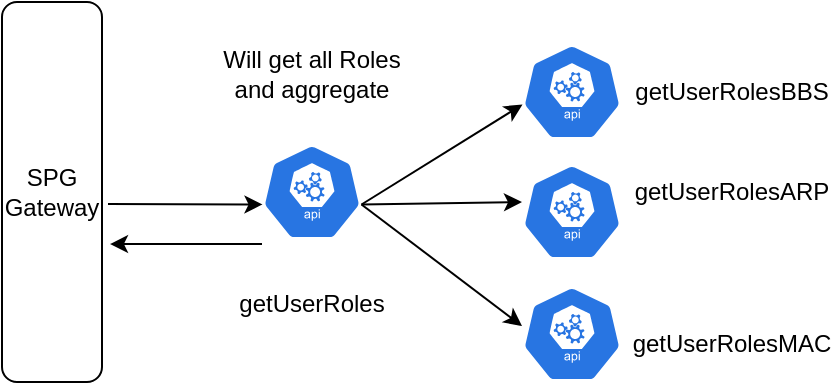<mxfile version="12.9.12" type="github">
  <diagram id="0YmeTHWjYfPRpYYDwxrL" name="Page-1">
    <mxGraphModel dx="1422" dy="794" grid="1" gridSize="10" guides="1" tooltips="1" connect="1" arrows="1" fold="1" page="1" pageScale="1" pageWidth="850" pageHeight="1100" math="0" shadow="0">
      <root>
        <mxCell id="0" />
        <mxCell id="1" parent="0" />
        <mxCell id="RXy6Gve5I_f9uBOAOerP-1" value="" style="html=1;dashed=0;whitespace=wrap;fillColor=#2875E2;strokeColor=#ffffff;points=[[0.005,0.63,0],[0.1,0.2,0],[0.9,0.2,0],[0.5,0,0],[0.995,0.63,0],[0.72,0.99,0],[0.5,1,0],[0.28,0.99,0]];shape=mxgraph.kubernetes.icon;prIcon=api" vertex="1" parent="1">
          <mxGeometry x="190" y="300" width="50" height="48" as="geometry" />
        </mxCell>
        <mxCell id="RXy6Gve5I_f9uBOAOerP-2" value="SPG&lt;br&gt;Gateway" style="rounded=1;whiteSpace=wrap;html=1;" vertex="1" parent="1">
          <mxGeometry x="60" y="229" width="50" height="190" as="geometry" />
        </mxCell>
        <mxCell id="RXy6Gve5I_f9uBOAOerP-3" value="getUserRoles" style="text;html=1;strokeColor=none;fillColor=none;align=center;verticalAlign=middle;whiteSpace=wrap;rounded=0;" vertex="1" parent="1">
          <mxGeometry x="195" y="370" width="40" height="20" as="geometry" />
        </mxCell>
        <mxCell id="RXy6Gve5I_f9uBOAOerP-4" value="" style="html=1;dashed=0;whitespace=wrap;fillColor=#2875E2;strokeColor=#ffffff;points=[[0.005,0.63,0],[0.1,0.2,0],[0.9,0.2,0],[0.5,0,0],[0.995,0.63,0],[0.72,0.99,0],[0.5,1,0],[0.28,0.99,0]];shape=mxgraph.kubernetes.icon;prIcon=api" vertex="1" parent="1">
          <mxGeometry x="320" y="250" width="50" height="48" as="geometry" />
        </mxCell>
        <mxCell id="RXy6Gve5I_f9uBOAOerP-5" value="" style="html=1;dashed=0;whitespace=wrap;fillColor=#2875E2;strokeColor=#ffffff;points=[[0.005,0.63,0],[0.1,0.2,0],[0.9,0.2,0],[0.5,0,0],[0.995,0.63,0],[0.72,0.99,0],[0.5,1,0],[0.28,0.99,0]];shape=mxgraph.kubernetes.icon;prIcon=api" vertex="1" parent="1">
          <mxGeometry x="320" y="310" width="50" height="48" as="geometry" />
        </mxCell>
        <mxCell id="RXy6Gve5I_f9uBOAOerP-6" value="" style="html=1;dashed=0;whitespace=wrap;fillColor=#2875E2;strokeColor=#ffffff;points=[[0.005,0.63,0],[0.1,0.2,0],[0.9,0.2,0],[0.5,0,0],[0.995,0.63,0],[0.72,0.99,0],[0.5,1,0],[0.28,0.99,0]];shape=mxgraph.kubernetes.icon;prIcon=api" vertex="1" parent="1">
          <mxGeometry x="320" y="371" width="50" height="48" as="geometry" />
        </mxCell>
        <mxCell id="RXy6Gve5I_f9uBOAOerP-7" value="" style="endArrow=classic;html=1;entryX=0.005;entryY=0.63;entryDx=0;entryDy=0;entryPerimeter=0;" edge="1" parent="1" target="RXy6Gve5I_f9uBOAOerP-1">
          <mxGeometry width="50" height="50" relative="1" as="geometry">
            <mxPoint x="113" y="330" as="sourcePoint" />
            <mxPoint x="170" y="310" as="targetPoint" />
          </mxGeometry>
        </mxCell>
        <mxCell id="RXy6Gve5I_f9uBOAOerP-8" value="" style="endArrow=classic;html=1;exitX=0.995;exitY=0.63;exitDx=0;exitDy=0;exitPerimeter=0;entryX=0.005;entryY=0.63;entryDx=0;entryDy=0;entryPerimeter=0;" edge="1" parent="1" source="RXy6Gve5I_f9uBOAOerP-1" target="RXy6Gve5I_f9uBOAOerP-4">
          <mxGeometry width="50" height="50" relative="1" as="geometry">
            <mxPoint x="240" y="360" as="sourcePoint" />
            <mxPoint x="290" y="310" as="targetPoint" />
          </mxGeometry>
        </mxCell>
        <mxCell id="RXy6Gve5I_f9uBOAOerP-9" value="" style="endArrow=classic;html=1;exitX=0.995;exitY=0.63;exitDx=0;exitDy=0;exitPerimeter=0;entryX=0;entryY=0.396;entryDx=0;entryDy=0;entryPerimeter=0;" edge="1" parent="1" source="RXy6Gve5I_f9uBOAOerP-1" target="RXy6Gve5I_f9uBOAOerP-5">
          <mxGeometry width="50" height="50" relative="1" as="geometry">
            <mxPoint x="250" y="380" as="sourcePoint" />
            <mxPoint x="300" y="330" as="targetPoint" />
          </mxGeometry>
        </mxCell>
        <mxCell id="RXy6Gve5I_f9uBOAOerP-10" value="" style="endArrow=classic;html=1;exitX=0.995;exitY=0.63;exitDx=0;exitDy=0;exitPerimeter=0;entryX=0;entryY=0.417;entryDx=0;entryDy=0;entryPerimeter=0;" edge="1" parent="1" source="RXy6Gve5I_f9uBOAOerP-1" target="RXy6Gve5I_f9uBOAOerP-6">
          <mxGeometry width="50" height="50" relative="1" as="geometry">
            <mxPoint x="320" y="470" as="sourcePoint" />
            <mxPoint x="370" y="420" as="targetPoint" />
          </mxGeometry>
        </mxCell>
        <mxCell id="RXy6Gve5I_f9uBOAOerP-11" value="getUserRolesBBS" style="text;html=1;strokeColor=none;fillColor=none;align=center;verticalAlign=middle;whiteSpace=wrap;rounded=0;" vertex="1" parent="1">
          <mxGeometry x="405" y="264" width="40" height="20" as="geometry" />
        </mxCell>
        <mxCell id="RXy6Gve5I_f9uBOAOerP-12" value="getUserRolesARP" style="text;html=1;strokeColor=none;fillColor=none;align=center;verticalAlign=middle;whiteSpace=wrap;rounded=0;" vertex="1" parent="1">
          <mxGeometry x="405" y="314" width="40" height="20" as="geometry" />
        </mxCell>
        <mxCell id="RXy6Gve5I_f9uBOAOerP-13" value="getUserRolesMAC" style="text;html=1;strokeColor=none;fillColor=none;align=center;verticalAlign=middle;whiteSpace=wrap;rounded=0;" vertex="1" parent="1">
          <mxGeometry x="405" y="390" width="40" height="20" as="geometry" />
        </mxCell>
        <mxCell id="RXy6Gve5I_f9uBOAOerP-14" value="Will get all Roles and aggregate" style="text;html=1;strokeColor=none;fillColor=none;align=center;verticalAlign=middle;whiteSpace=wrap;rounded=0;" vertex="1" parent="1">
          <mxGeometry x="160" y="250" width="110" height="30" as="geometry" />
        </mxCell>
        <mxCell id="RXy6Gve5I_f9uBOAOerP-16" value="" style="endArrow=classic;html=1;entryX=1.08;entryY=0.637;entryDx=0;entryDy=0;entryPerimeter=0;" edge="1" parent="1" target="RXy6Gve5I_f9uBOAOerP-2">
          <mxGeometry width="50" height="50" relative="1" as="geometry">
            <mxPoint x="190" y="350" as="sourcePoint" />
            <mxPoint x="180" y="300" as="targetPoint" />
          </mxGeometry>
        </mxCell>
      </root>
    </mxGraphModel>
  </diagram>
</mxfile>

